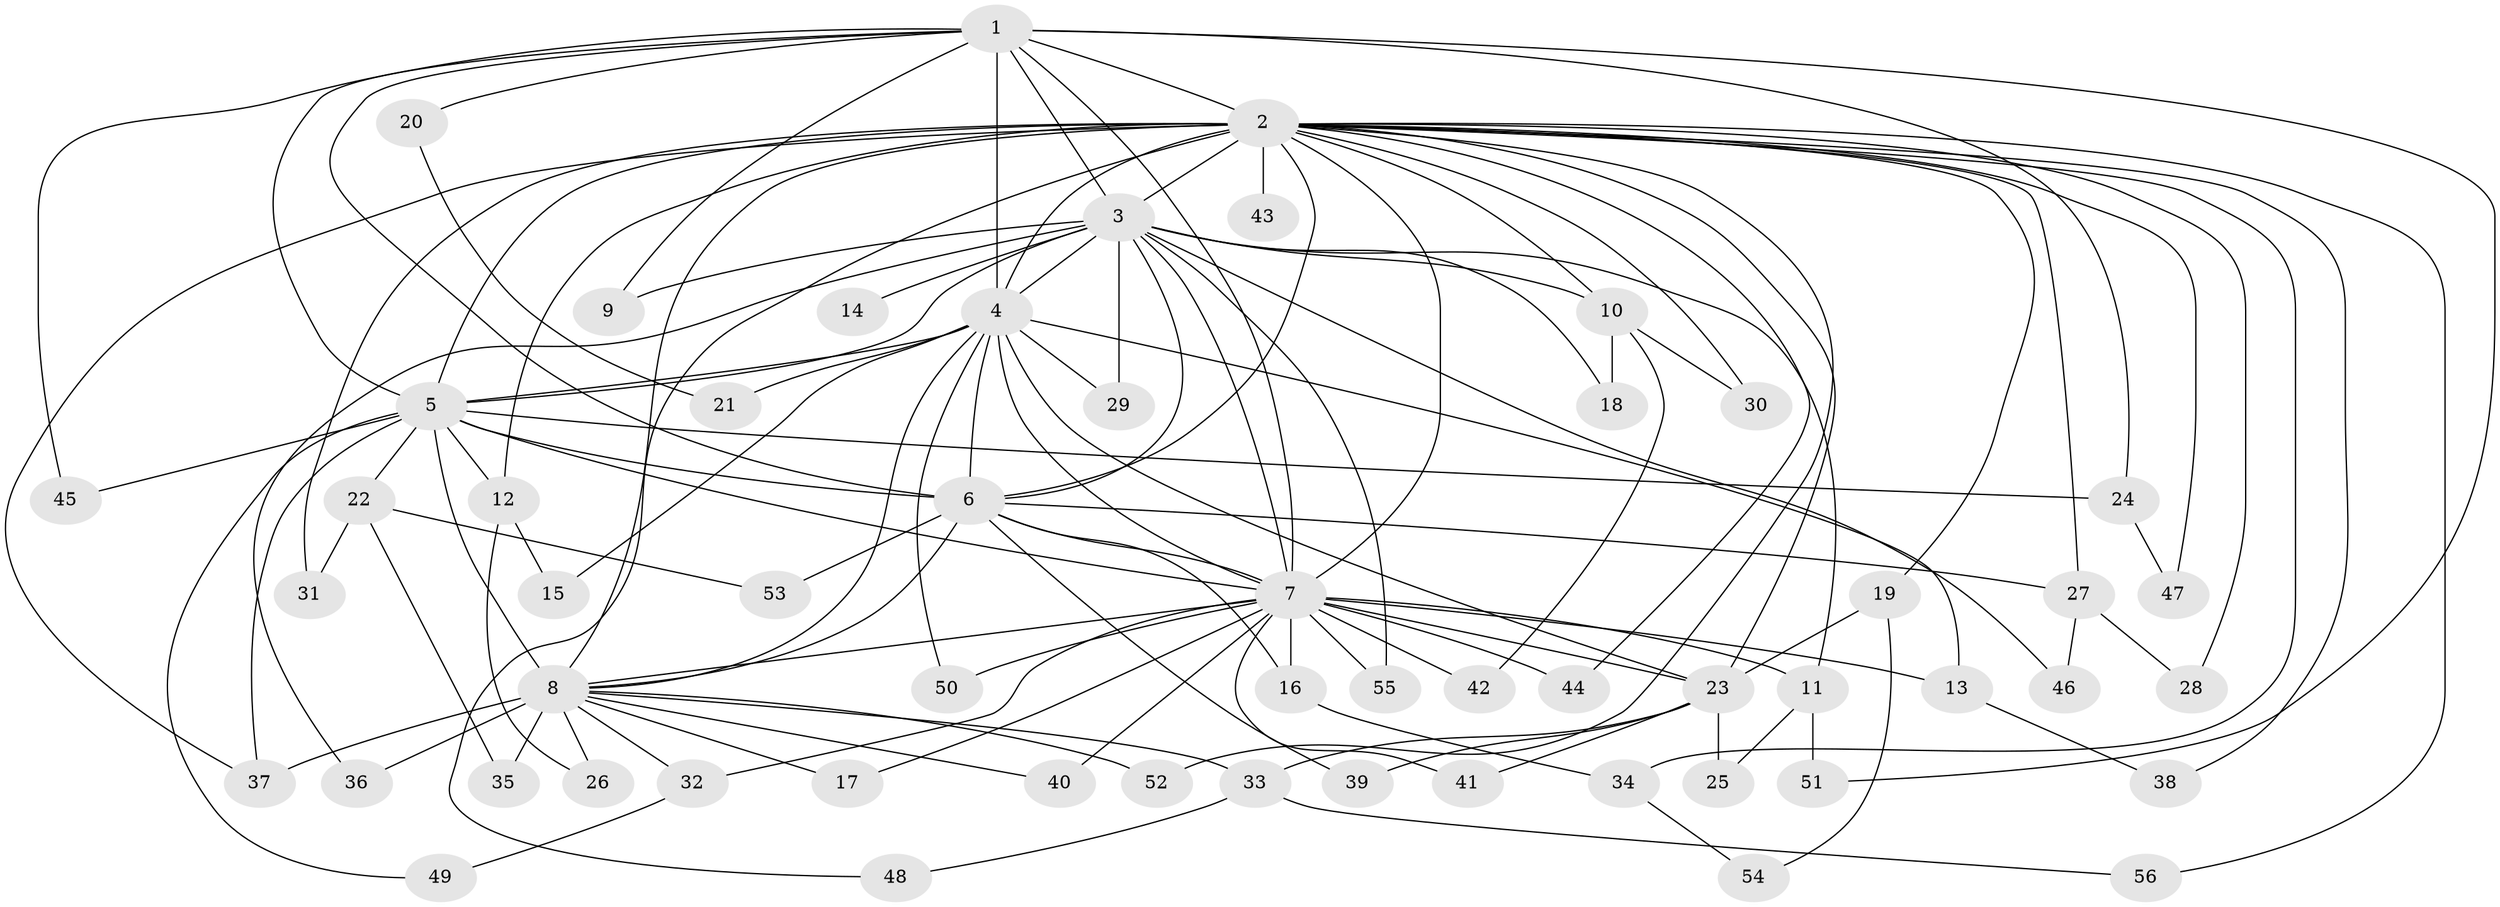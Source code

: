 // original degree distribution, {16: 0.02531645569620253, 22: 0.012658227848101266, 21: 0.02531645569620253, 20: 0.012658227848101266, 18: 0.012658227848101266, 24: 0.012658227848101266, 19: 0.012658227848101266, 14: 0.012658227848101266, 2: 0.5949367088607594, 5: 0.0379746835443038, 4: 0.0759493670886076, 3: 0.1518987341772152, 6: 0.012658227848101266}
// Generated by graph-tools (version 1.1) at 2025/50/03/04/25 22:50:00]
// undirected, 56 vertices, 120 edges
graph export_dot {
  node [color=gray90,style=filled];
  1;
  2;
  3;
  4;
  5;
  6;
  7;
  8;
  9;
  10;
  11;
  12;
  13;
  14;
  15;
  16;
  17;
  18;
  19;
  20;
  21;
  22;
  23;
  24;
  25;
  26;
  27;
  28;
  29;
  30;
  31;
  32;
  33;
  34;
  35;
  36;
  37;
  38;
  39;
  40;
  41;
  42;
  43;
  44;
  45;
  46;
  47;
  48;
  49;
  50;
  51;
  52;
  53;
  54;
  55;
  56;
  1 -- 2 [weight=2.0];
  1 -- 3 [weight=1.0];
  1 -- 4 [weight=1.0];
  1 -- 5 [weight=2.0];
  1 -- 6 [weight=2.0];
  1 -- 7 [weight=2.0];
  1 -- 9 [weight=1.0];
  1 -- 20 [weight=1.0];
  1 -- 24 [weight=1.0];
  1 -- 45 [weight=1.0];
  1 -- 51 [weight=1.0];
  2 -- 3 [weight=2.0];
  2 -- 4 [weight=2.0];
  2 -- 5 [weight=4.0];
  2 -- 6 [weight=2.0];
  2 -- 7 [weight=4.0];
  2 -- 8 [weight=4.0];
  2 -- 10 [weight=1.0];
  2 -- 12 [weight=1.0];
  2 -- 19 [weight=1.0];
  2 -- 23 [weight=1.0];
  2 -- 27 [weight=1.0];
  2 -- 28 [weight=1.0];
  2 -- 30 [weight=1.0];
  2 -- 31 [weight=1.0];
  2 -- 34 [weight=1.0];
  2 -- 37 [weight=1.0];
  2 -- 38 [weight=1.0];
  2 -- 43 [weight=2.0];
  2 -- 44 [weight=1.0];
  2 -- 47 [weight=1.0];
  2 -- 48 [weight=1.0];
  2 -- 52 [weight=1.0];
  2 -- 56 [weight=1.0];
  3 -- 4 [weight=1.0];
  3 -- 5 [weight=2.0];
  3 -- 6 [weight=1.0];
  3 -- 7 [weight=3.0];
  3 -- 9 [weight=1.0];
  3 -- 10 [weight=1.0];
  3 -- 11 [weight=1.0];
  3 -- 14 [weight=1.0];
  3 -- 18 [weight=1.0];
  3 -- 29 [weight=1.0];
  3 -- 36 [weight=1.0];
  3 -- 46 [weight=1.0];
  3 -- 55 [weight=1.0];
  4 -- 5 [weight=3.0];
  4 -- 6 [weight=1.0];
  4 -- 7 [weight=2.0];
  4 -- 8 [weight=2.0];
  4 -- 13 [weight=1.0];
  4 -- 15 [weight=1.0];
  4 -- 21 [weight=1.0];
  4 -- 23 [weight=1.0];
  4 -- 29 [weight=1.0];
  4 -- 50 [weight=1.0];
  5 -- 6 [weight=3.0];
  5 -- 7 [weight=4.0];
  5 -- 8 [weight=14.0];
  5 -- 12 [weight=1.0];
  5 -- 22 [weight=1.0];
  5 -- 24 [weight=1.0];
  5 -- 37 [weight=1.0];
  5 -- 45 [weight=1.0];
  5 -- 49 [weight=1.0];
  6 -- 7 [weight=2.0];
  6 -- 8 [weight=1.0];
  6 -- 16 [weight=1.0];
  6 -- 27 [weight=1.0];
  6 -- 39 [weight=1.0];
  6 -- 53 [weight=1.0];
  7 -- 8 [weight=2.0];
  7 -- 11 [weight=1.0];
  7 -- 13 [weight=1.0];
  7 -- 16 [weight=1.0];
  7 -- 17 [weight=1.0];
  7 -- 23 [weight=1.0];
  7 -- 32 [weight=1.0];
  7 -- 40 [weight=1.0];
  7 -- 41 [weight=1.0];
  7 -- 42 [weight=1.0];
  7 -- 44 [weight=1.0];
  7 -- 50 [weight=1.0];
  7 -- 55 [weight=1.0];
  8 -- 17 [weight=1.0];
  8 -- 26 [weight=1.0];
  8 -- 32 [weight=1.0];
  8 -- 33 [weight=1.0];
  8 -- 35 [weight=1.0];
  8 -- 36 [weight=1.0];
  8 -- 37 [weight=1.0];
  8 -- 40 [weight=1.0];
  8 -- 52 [weight=1.0];
  10 -- 18 [weight=1.0];
  10 -- 30 [weight=1.0];
  10 -- 42 [weight=1.0];
  11 -- 25 [weight=1.0];
  11 -- 51 [weight=1.0];
  12 -- 15 [weight=1.0];
  12 -- 26 [weight=1.0];
  13 -- 38 [weight=1.0];
  16 -- 34 [weight=1.0];
  19 -- 23 [weight=1.0];
  19 -- 54 [weight=1.0];
  20 -- 21 [weight=1.0];
  22 -- 31 [weight=1.0];
  22 -- 35 [weight=1.0];
  22 -- 53 [weight=1.0];
  23 -- 25 [weight=1.0];
  23 -- 33 [weight=1.0];
  23 -- 39 [weight=1.0];
  23 -- 41 [weight=1.0];
  24 -- 47 [weight=1.0];
  27 -- 28 [weight=1.0];
  27 -- 46 [weight=1.0];
  32 -- 49 [weight=1.0];
  33 -- 48 [weight=1.0];
  33 -- 56 [weight=1.0];
  34 -- 54 [weight=1.0];
}
